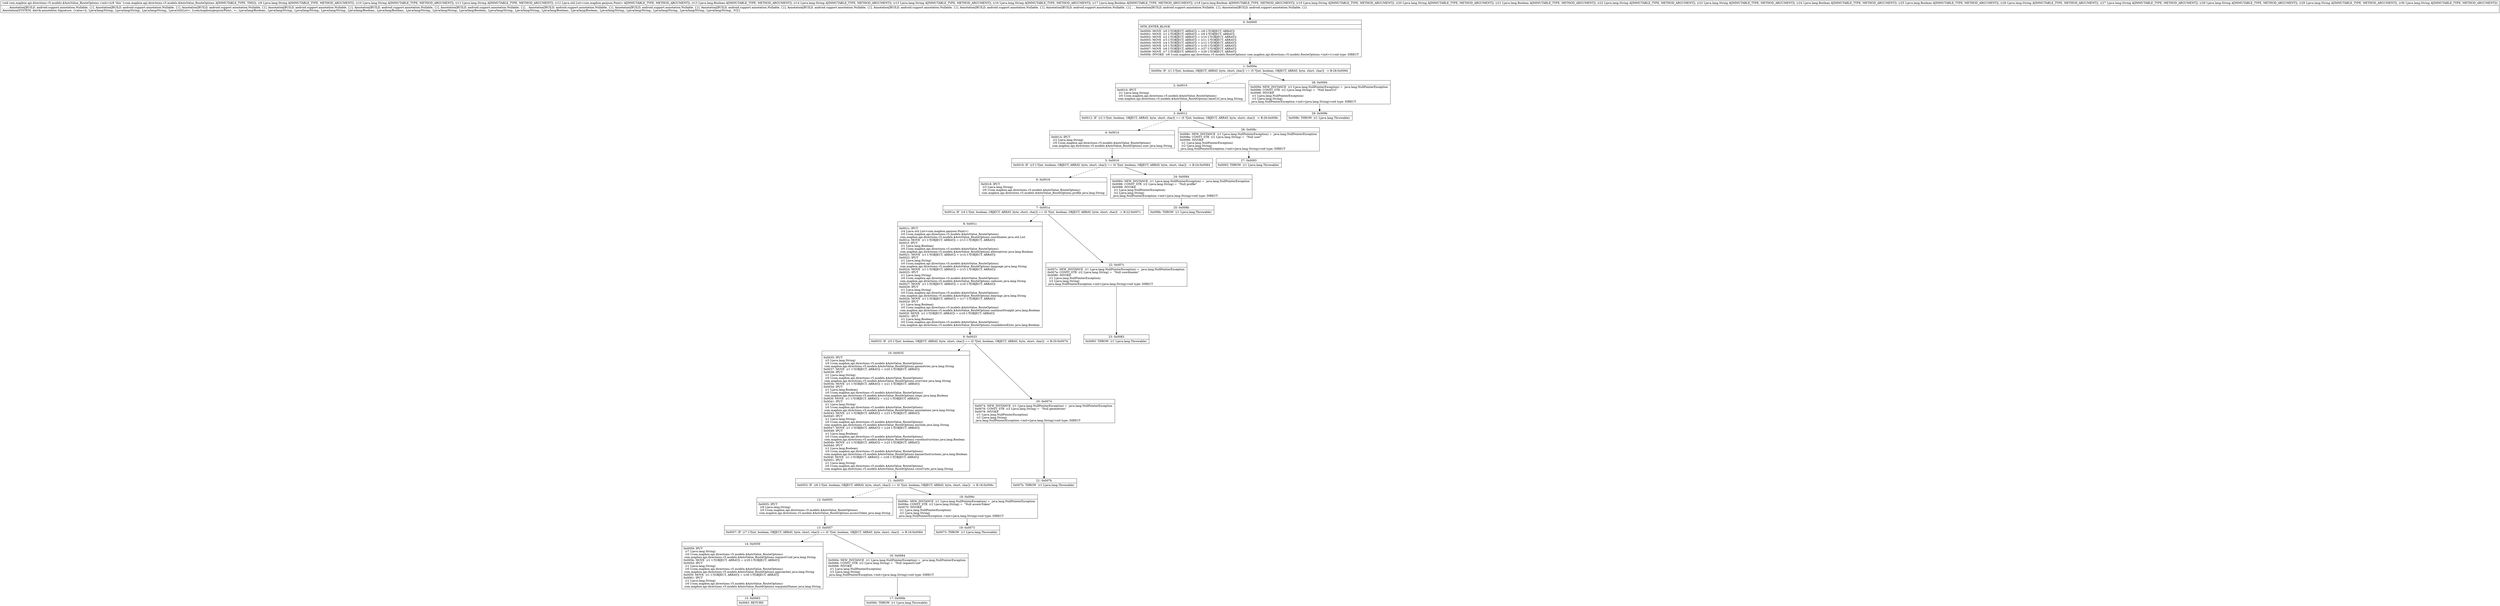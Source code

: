digraph "CFG forcom.mapbox.api.directions.v5.models.$AutoValue_RouteOptions.\<init\>(Ljava\/lang\/String;Ljava\/lang\/String;Ljava\/lang\/String;Ljava\/util\/List;Ljava\/lang\/Boolean;Ljava\/lang\/String;Ljava\/lang\/String;Ljava\/lang\/String;Ljava\/lang\/Boolean;Ljava\/lang\/Boolean;Ljava\/lang\/String;Ljava\/lang\/String;Ljava\/lang\/Boolean;Ljava\/lang\/String;Ljava\/lang\/String;Ljava\/lang\/Boolean;Ljava\/lang\/Boolean;Ljava\/lang\/String;Ljava\/lang\/String;Ljava\/lang\/String;Ljava\/lang\/String;Ljava\/lang\/String;)V" {
Node_0 [shape=record,label="{0\:\ 0x0000|MTH_ENTER_BLOCK\l|0x0000: MOVE  (r0 I:?[OBJECT, ARRAY]) = (r8 I:?[OBJECT, ARRAY]) \l0x0001: MOVE  (r1 I:?[OBJECT, ARRAY]) = (r9 I:?[OBJECT, ARRAY]) \l0x0002: MOVE  (r2 I:?[OBJECT, ARRAY]) = (r10 I:?[OBJECT, ARRAY]) \l0x0003: MOVE  (r3 I:?[OBJECT, ARRAY]) = (r11 I:?[OBJECT, ARRAY]) \l0x0004: MOVE  (r4 I:?[OBJECT, ARRAY]) = (r12 I:?[OBJECT, ARRAY]) \l0x0005: MOVE  (r5 I:?[OBJECT, ARRAY]) = (r19 I:?[OBJECT, ARRAY]) \l0x0007: MOVE  (r6 I:?[OBJECT, ARRAY]) = (r27 I:?[OBJECT, ARRAY]) \l0x0009: MOVE  (r7 I:?[OBJECT, ARRAY]) = (r28 I:?[OBJECT, ARRAY]) \l0x000b: INVOKE  (r8 I:com.mapbox.api.directions.v5.models.RouteOptions) com.mapbox.api.directions.v5.models.RouteOptions.\<init\>():void type: DIRECT \l}"];
Node_1 [shape=record,label="{1\:\ 0x000e|0x000e: IF  (r1 I:?[int, boolean, OBJECT, ARRAY, byte, short, char]) == (0 ?[int, boolean, OBJECT, ARRAY, byte, short, char])  \-\> B:28:0x0094 \l}"];
Node_2 [shape=record,label="{2\:\ 0x0010|0x0010: IPUT  \l  (r1 I:java.lang.String)\l  (r0 I:com.mapbox.api.directions.v5.models.$AutoValue_RouteOptions)\l com.mapbox.api.directions.v5.models.$AutoValue_RouteOptions.baseUrl java.lang.String \l}"];
Node_3 [shape=record,label="{3\:\ 0x0012|0x0012: IF  (r2 I:?[int, boolean, OBJECT, ARRAY, byte, short, char]) == (0 ?[int, boolean, OBJECT, ARRAY, byte, short, char])  \-\> B:26:0x008c \l}"];
Node_4 [shape=record,label="{4\:\ 0x0014|0x0014: IPUT  \l  (r2 I:java.lang.String)\l  (r0 I:com.mapbox.api.directions.v5.models.$AutoValue_RouteOptions)\l com.mapbox.api.directions.v5.models.$AutoValue_RouteOptions.user java.lang.String \l}"];
Node_5 [shape=record,label="{5\:\ 0x0016|0x0016: IF  (r3 I:?[int, boolean, OBJECT, ARRAY, byte, short, char]) == (0 ?[int, boolean, OBJECT, ARRAY, byte, short, char])  \-\> B:24:0x0084 \l}"];
Node_6 [shape=record,label="{6\:\ 0x0018|0x0018: IPUT  \l  (r3 I:java.lang.String)\l  (r0 I:com.mapbox.api.directions.v5.models.$AutoValue_RouteOptions)\l com.mapbox.api.directions.v5.models.$AutoValue_RouteOptions.profile java.lang.String \l}"];
Node_7 [shape=record,label="{7\:\ 0x001a|0x001a: IF  (r4 I:?[int, boolean, OBJECT, ARRAY, byte, short, char]) == (0 ?[int, boolean, OBJECT, ARRAY, byte, short, char])  \-\> B:22:0x007c \l}"];
Node_8 [shape=record,label="{8\:\ 0x001c|0x001c: IPUT  \l  (r4 I:java.util.List\<com.mapbox.geojson.Point\>)\l  (r0 I:com.mapbox.api.directions.v5.models.$AutoValue_RouteOptions)\l com.mapbox.api.directions.v5.models.$AutoValue_RouteOptions.coordinates java.util.List \l0x001e: MOVE  (r1 I:?[OBJECT, ARRAY]) = (r13 I:?[OBJECT, ARRAY]) \l0x001f: IPUT  \l  (r1 I:java.lang.Boolean)\l  (r0 I:com.mapbox.api.directions.v5.models.$AutoValue_RouteOptions)\l com.mapbox.api.directions.v5.models.$AutoValue_RouteOptions.alternatives java.lang.Boolean \l0x0021: MOVE  (r1 I:?[OBJECT, ARRAY]) = (r14 I:?[OBJECT, ARRAY]) \l0x0022: IPUT  \l  (r1 I:java.lang.String)\l  (r0 I:com.mapbox.api.directions.v5.models.$AutoValue_RouteOptions)\l com.mapbox.api.directions.v5.models.$AutoValue_RouteOptions.language java.lang.String \l0x0024: MOVE  (r1 I:?[OBJECT, ARRAY]) = (r15 I:?[OBJECT, ARRAY]) \l0x0025: IPUT  \l  (r1 I:java.lang.String)\l  (r0 I:com.mapbox.api.directions.v5.models.$AutoValue_RouteOptions)\l com.mapbox.api.directions.v5.models.$AutoValue_RouteOptions.radiuses java.lang.String \l0x0027: MOVE  (r1 I:?[OBJECT, ARRAY]) = (r16 I:?[OBJECT, ARRAY]) \l0x0029: IPUT  \l  (r1 I:java.lang.String)\l  (r0 I:com.mapbox.api.directions.v5.models.$AutoValue_RouteOptions)\l com.mapbox.api.directions.v5.models.$AutoValue_RouteOptions.bearings java.lang.String \l0x002b: MOVE  (r1 I:?[OBJECT, ARRAY]) = (r17 I:?[OBJECT, ARRAY]) \l0x002d: IPUT  \l  (r1 I:java.lang.Boolean)\l  (r0 I:com.mapbox.api.directions.v5.models.$AutoValue_RouteOptions)\l com.mapbox.api.directions.v5.models.$AutoValue_RouteOptions.continueStraight java.lang.Boolean \l0x002f: MOVE  (r1 I:?[OBJECT, ARRAY]) = (r18 I:?[OBJECT, ARRAY]) \l0x0031: IPUT  \l  (r1 I:java.lang.Boolean)\l  (r0 I:com.mapbox.api.directions.v5.models.$AutoValue_RouteOptions)\l com.mapbox.api.directions.v5.models.$AutoValue_RouteOptions.roundaboutExits java.lang.Boolean \l}"];
Node_9 [shape=record,label="{9\:\ 0x0033|0x0033: IF  (r5 I:?[int, boolean, OBJECT, ARRAY, byte, short, char]) == (0 ?[int, boolean, OBJECT, ARRAY, byte, short, char])  \-\> B:20:0x0074 \l}"];
Node_10 [shape=record,label="{10\:\ 0x0035|0x0035: IPUT  \l  (r5 I:java.lang.String)\l  (r0 I:com.mapbox.api.directions.v5.models.$AutoValue_RouteOptions)\l com.mapbox.api.directions.v5.models.$AutoValue_RouteOptions.geometries java.lang.String \l0x0037: MOVE  (r1 I:?[OBJECT, ARRAY]) = (r20 I:?[OBJECT, ARRAY]) \l0x0039: IPUT  \l  (r1 I:java.lang.String)\l  (r0 I:com.mapbox.api.directions.v5.models.$AutoValue_RouteOptions)\l com.mapbox.api.directions.v5.models.$AutoValue_RouteOptions.overview java.lang.String \l0x003b: MOVE  (r1 I:?[OBJECT, ARRAY]) = (r21 I:?[OBJECT, ARRAY]) \l0x003d: IPUT  \l  (r1 I:java.lang.Boolean)\l  (r0 I:com.mapbox.api.directions.v5.models.$AutoValue_RouteOptions)\l com.mapbox.api.directions.v5.models.$AutoValue_RouteOptions.steps java.lang.Boolean \l0x003f: MOVE  (r1 I:?[OBJECT, ARRAY]) = (r22 I:?[OBJECT, ARRAY]) \l0x0041: IPUT  \l  (r1 I:java.lang.String)\l  (r0 I:com.mapbox.api.directions.v5.models.$AutoValue_RouteOptions)\l com.mapbox.api.directions.v5.models.$AutoValue_RouteOptions.annotations java.lang.String \l0x0043: MOVE  (r1 I:?[OBJECT, ARRAY]) = (r23 I:?[OBJECT, ARRAY]) \l0x0045: IPUT  \l  (r1 I:java.lang.String)\l  (r0 I:com.mapbox.api.directions.v5.models.$AutoValue_RouteOptions)\l com.mapbox.api.directions.v5.models.$AutoValue_RouteOptions.exclude java.lang.String \l0x0047: MOVE  (r1 I:?[OBJECT, ARRAY]) = (r24 I:?[OBJECT, ARRAY]) \l0x0049: IPUT  \l  (r1 I:java.lang.Boolean)\l  (r0 I:com.mapbox.api.directions.v5.models.$AutoValue_RouteOptions)\l com.mapbox.api.directions.v5.models.$AutoValue_RouteOptions.voiceInstructions java.lang.Boolean \l0x004b: MOVE  (r1 I:?[OBJECT, ARRAY]) = (r25 I:?[OBJECT, ARRAY]) \l0x004d: IPUT  \l  (r1 I:java.lang.Boolean)\l  (r0 I:com.mapbox.api.directions.v5.models.$AutoValue_RouteOptions)\l com.mapbox.api.directions.v5.models.$AutoValue_RouteOptions.bannerInstructions java.lang.Boolean \l0x004f: MOVE  (r1 I:?[OBJECT, ARRAY]) = (r26 I:?[OBJECT, ARRAY]) \l0x0051: IPUT  \l  (r1 I:java.lang.String)\l  (r0 I:com.mapbox.api.directions.v5.models.$AutoValue_RouteOptions)\l com.mapbox.api.directions.v5.models.$AutoValue_RouteOptions.voiceUnits java.lang.String \l}"];
Node_11 [shape=record,label="{11\:\ 0x0053|0x0053: IF  (r6 I:?[int, boolean, OBJECT, ARRAY, byte, short, char]) == (0 ?[int, boolean, OBJECT, ARRAY, byte, short, char])  \-\> B:18:0x006c \l}"];
Node_12 [shape=record,label="{12\:\ 0x0055|0x0055: IPUT  \l  (r6 I:java.lang.String)\l  (r0 I:com.mapbox.api.directions.v5.models.$AutoValue_RouteOptions)\l com.mapbox.api.directions.v5.models.$AutoValue_RouteOptions.accessToken java.lang.String \l}"];
Node_13 [shape=record,label="{13\:\ 0x0057|0x0057: IF  (r7 I:?[int, boolean, OBJECT, ARRAY, byte, short, char]) == (0 ?[int, boolean, OBJECT, ARRAY, byte, short, char])  \-\> B:16:0x0064 \l}"];
Node_14 [shape=record,label="{14\:\ 0x0059|0x0059: IPUT  \l  (r7 I:java.lang.String)\l  (r0 I:com.mapbox.api.directions.v5.models.$AutoValue_RouteOptions)\l com.mapbox.api.directions.v5.models.$AutoValue_RouteOptions.requestUuid java.lang.String \l0x005b: MOVE  (r1 I:?[OBJECT, ARRAY]) = (r29 I:?[OBJECT, ARRAY]) \l0x005d: IPUT  \l  (r1 I:java.lang.String)\l  (r0 I:com.mapbox.api.directions.v5.models.$AutoValue_RouteOptions)\l com.mapbox.api.directions.v5.models.$AutoValue_RouteOptions.approaches java.lang.String \l0x005f: MOVE  (r1 I:?[OBJECT, ARRAY]) = (r30 I:?[OBJECT, ARRAY]) \l0x0061: IPUT  \l  (r1 I:java.lang.String)\l  (r0 I:com.mapbox.api.directions.v5.models.$AutoValue_RouteOptions)\l com.mapbox.api.directions.v5.models.$AutoValue_RouteOptions.waypointNames java.lang.String \l}"];
Node_15 [shape=record,label="{15\:\ 0x0063|0x0063: RETURN   \l}"];
Node_16 [shape=record,label="{16\:\ 0x0064|0x0064: NEW_INSTANCE  (r1 I:java.lang.NullPointerException) =  java.lang.NullPointerException \l0x0066: CONST_STR  (r2 I:java.lang.String) =  \"Null requestUuid\" \l0x0068: INVOKE  \l  (r1 I:java.lang.NullPointerException)\l  (r2 I:java.lang.String)\l java.lang.NullPointerException.\<init\>(java.lang.String):void type: DIRECT \l}"];
Node_17 [shape=record,label="{17\:\ 0x006b|0x006b: THROW  (r1 I:java.lang.Throwable) \l}"];
Node_18 [shape=record,label="{18\:\ 0x006c|0x006c: NEW_INSTANCE  (r1 I:java.lang.NullPointerException) =  java.lang.NullPointerException \l0x006e: CONST_STR  (r2 I:java.lang.String) =  \"Null accessToken\" \l0x0070: INVOKE  \l  (r1 I:java.lang.NullPointerException)\l  (r2 I:java.lang.String)\l java.lang.NullPointerException.\<init\>(java.lang.String):void type: DIRECT \l}"];
Node_19 [shape=record,label="{19\:\ 0x0073|0x0073: THROW  (r1 I:java.lang.Throwable) \l}"];
Node_20 [shape=record,label="{20\:\ 0x0074|0x0074: NEW_INSTANCE  (r1 I:java.lang.NullPointerException) =  java.lang.NullPointerException \l0x0076: CONST_STR  (r2 I:java.lang.String) =  \"Null geometries\" \l0x0078: INVOKE  \l  (r1 I:java.lang.NullPointerException)\l  (r2 I:java.lang.String)\l java.lang.NullPointerException.\<init\>(java.lang.String):void type: DIRECT \l}"];
Node_21 [shape=record,label="{21\:\ 0x007b|0x007b: THROW  (r1 I:java.lang.Throwable) \l}"];
Node_22 [shape=record,label="{22\:\ 0x007c|0x007c: NEW_INSTANCE  (r1 I:java.lang.NullPointerException) =  java.lang.NullPointerException \l0x007e: CONST_STR  (r2 I:java.lang.String) =  \"Null coordinates\" \l0x0080: INVOKE  \l  (r1 I:java.lang.NullPointerException)\l  (r2 I:java.lang.String)\l java.lang.NullPointerException.\<init\>(java.lang.String):void type: DIRECT \l}"];
Node_23 [shape=record,label="{23\:\ 0x0083|0x0083: THROW  (r1 I:java.lang.Throwable) \l}"];
Node_24 [shape=record,label="{24\:\ 0x0084|0x0084: NEW_INSTANCE  (r1 I:java.lang.NullPointerException) =  java.lang.NullPointerException \l0x0086: CONST_STR  (r2 I:java.lang.String) =  \"Null profile\" \l0x0088: INVOKE  \l  (r1 I:java.lang.NullPointerException)\l  (r2 I:java.lang.String)\l java.lang.NullPointerException.\<init\>(java.lang.String):void type: DIRECT \l}"];
Node_25 [shape=record,label="{25\:\ 0x008b|0x008b: THROW  (r1 I:java.lang.Throwable) \l}"];
Node_26 [shape=record,label="{26\:\ 0x008c|0x008c: NEW_INSTANCE  (r1 I:java.lang.NullPointerException) =  java.lang.NullPointerException \l0x008e: CONST_STR  (r2 I:java.lang.String) =  \"Null user\" \l0x0090: INVOKE  \l  (r1 I:java.lang.NullPointerException)\l  (r2 I:java.lang.String)\l java.lang.NullPointerException.\<init\>(java.lang.String):void type: DIRECT \l}"];
Node_27 [shape=record,label="{27\:\ 0x0093|0x0093: THROW  (r1 I:java.lang.Throwable) \l}"];
Node_28 [shape=record,label="{28\:\ 0x0094|0x0094: NEW_INSTANCE  (r1 I:java.lang.NullPointerException) =  java.lang.NullPointerException \l0x0096: CONST_STR  (r2 I:java.lang.String) =  \"Null baseUrl\" \l0x0098: INVOKE  \l  (r1 I:java.lang.NullPointerException)\l  (r2 I:java.lang.String)\l java.lang.NullPointerException.\<init\>(java.lang.String):void type: DIRECT \l}"];
Node_29 [shape=record,label="{29\:\ 0x009b|0x009b: THROW  (r1 I:java.lang.Throwable) \l}"];
MethodNode[shape=record,label="{void com.mapbox.api.directions.v5.models.$AutoValue_RouteOptions.\<init\>((r8 'this' I:com.mapbox.api.directions.v5.models.$AutoValue_RouteOptions A[IMMUTABLE_TYPE, THIS]), (r9 I:java.lang.String A[IMMUTABLE_TYPE, METHOD_ARGUMENT]), (r10 I:java.lang.String A[IMMUTABLE_TYPE, METHOD_ARGUMENT]), (r11 I:java.lang.String A[IMMUTABLE_TYPE, METHOD_ARGUMENT]), (r12 I:java.util.List\<com.mapbox.geojson.Point\> A[IMMUTABLE_TYPE, METHOD_ARGUMENT]), (r13 I:java.lang.Boolean A[IMMUTABLE_TYPE, METHOD_ARGUMENT]), (r14 I:java.lang.String A[IMMUTABLE_TYPE, METHOD_ARGUMENT]), (r15 I:java.lang.String A[IMMUTABLE_TYPE, METHOD_ARGUMENT]), (r16 I:java.lang.String A[IMMUTABLE_TYPE, METHOD_ARGUMENT]), (r17 I:java.lang.Boolean A[IMMUTABLE_TYPE, METHOD_ARGUMENT]), (r18 I:java.lang.Boolean A[IMMUTABLE_TYPE, METHOD_ARGUMENT]), (r19 I:java.lang.String A[IMMUTABLE_TYPE, METHOD_ARGUMENT]), (r20 I:java.lang.String A[IMMUTABLE_TYPE, METHOD_ARGUMENT]), (r21 I:java.lang.Boolean A[IMMUTABLE_TYPE, METHOD_ARGUMENT]), (r22 I:java.lang.String A[IMMUTABLE_TYPE, METHOD_ARGUMENT]), (r23 I:java.lang.String A[IMMUTABLE_TYPE, METHOD_ARGUMENT]), (r24 I:java.lang.Boolean A[IMMUTABLE_TYPE, METHOD_ARGUMENT]), (r25 I:java.lang.Boolean A[IMMUTABLE_TYPE, METHOD_ARGUMENT]), (r26 I:java.lang.String A[IMMUTABLE_TYPE, METHOD_ARGUMENT]), (r27 I:java.lang.String A[IMMUTABLE_TYPE, METHOD_ARGUMENT]), (r28 I:java.lang.String A[IMMUTABLE_TYPE, METHOD_ARGUMENT]), (r29 I:java.lang.String A[IMMUTABLE_TYPE, METHOD_ARGUMENT]), (r30 I:java.lang.String A[IMMUTABLE_TYPE, METHOD_ARGUMENT]))  | , , , , Annotation[BUILD, android.support.annotation.Nullable, \{\}], Annotation[BUILD, android.support.annotation.Nullable, \{\}], Annotation[BUILD, android.support.annotation.Nullable, \{\}], Annotation[BUILD, android.support.annotation.Nullable, \{\}], Annotation[BUILD, android.support.annotation.Nullable, \{\}], Annotation[BUILD, android.support.annotation.Nullable, \{\}], , Annotation[BUILD, android.support.annotation.Nullable, \{\}], Annotation[BUILD, android.support.annotation.Nullable, \{\}], Annotation[BUILD, android.support.annotation.Nullable, \{\}], Annotation[BUILD, android.support.annotation.Nullable, \{\}], Annotation[BUILD, android.support.annotation.Nullable, \{\}], Annotation[BUILD, android.support.annotation.Nullable, \{\}], Annotation[BUILD, android.support.annotation.Nullable, \{\}], , , Annotation[BUILD, android.support.annotation.Nullable, \{\}], Annotation[BUILD, android.support.annotation.Nullable, \{\}]\lAnnotation[SYSTEM, dalvik.annotation.Signature, \{value=[(, Ljava\/lang\/String;, Ljava\/lang\/String;, Ljava\/lang\/String;, Ljava\/util\/List\<, Lcom\/mapbox\/geojson\/Point;, \>;, Ljava\/lang\/Boolean;, Ljava\/lang\/String;, Ljava\/lang\/String;, Ljava\/lang\/String;, Ljava\/lang\/Boolean;, Ljava\/lang\/Boolean;, Ljava\/lang\/String;, Ljava\/lang\/String;, Ljava\/lang\/Boolean;, Ljava\/lang\/String;, Ljava\/lang\/String;, Ljava\/lang\/Boolean;, Ljava\/lang\/Boolean;, Ljava\/lang\/String;, Ljava\/lang\/String;, Ljava\/lang\/String;, Ljava\/lang\/String;, Ljava\/lang\/String;, )V]\}]\l}"];
MethodNode -> Node_0;
Node_0 -> Node_1;
Node_1 -> Node_2[style=dashed];
Node_1 -> Node_28;
Node_2 -> Node_3;
Node_3 -> Node_4[style=dashed];
Node_3 -> Node_26;
Node_4 -> Node_5;
Node_5 -> Node_6[style=dashed];
Node_5 -> Node_24;
Node_6 -> Node_7;
Node_7 -> Node_8[style=dashed];
Node_7 -> Node_22;
Node_8 -> Node_9;
Node_9 -> Node_10[style=dashed];
Node_9 -> Node_20;
Node_10 -> Node_11;
Node_11 -> Node_12[style=dashed];
Node_11 -> Node_18;
Node_12 -> Node_13;
Node_13 -> Node_14[style=dashed];
Node_13 -> Node_16;
Node_14 -> Node_15;
Node_16 -> Node_17;
Node_18 -> Node_19;
Node_20 -> Node_21;
Node_22 -> Node_23;
Node_24 -> Node_25;
Node_26 -> Node_27;
Node_28 -> Node_29;
}

